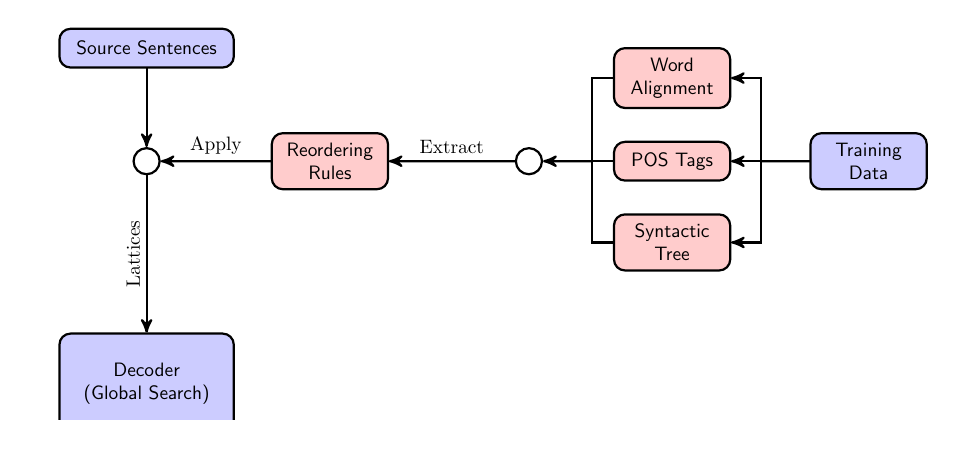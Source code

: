 \newlength\mylens
\setlength{\mylens}{1cm}

\begin{tikzpicture}[scale=0.7,
->,>=stealth', grow=right, level 1/.style={sibling distance=1.3\mylens}, level distance=4\mylens,
node/.style = {scale=0.7, align=center, inner sep=0pt, text centered, font=\sffamily, rectangle, rounded corners, draw=black, thick, fill=blue!20, text width=5em, minimum height = 2em, inner sep=5},
nodeimp/.style = {node, fill=red!20},
lab/.style={scale=0.7}
]


\node(A) [node, text width=8em] at (0, 0) {Source Sentences};
%\node(B) [node, below=\mylens of A] {Reordering};
\node(B) [draw=black, thick, circle, below=\mylens of A] {};
\node(C) [node, text width=8em, text height=4ex, below=2\mylens of B] {Decoder\\ (Global Search)\\ \vphantom{x}};

\node (CW) [left=1pt of C.south west] {};
\node (CE) [right=1pt of C.south east] {};
\draw[-, line width=10pt, white] (CW) to (CE);
%\node(XX) [below=0.1\mylens of C] {};
%\node(X) [node, draw=white, rounded corners=0, fill=white, maximum height = 0.1em] at (C.south) {};

\node(E) [nodeimp, right=1.4\mylens of B] {Reordering Rules};
\node(EE) [draw=black, thick, circle, right=1.6\mylens of E] {};

\node(F) [nodeimp, above right=0.3*\mylens and 2.85\mylens of E] {Word Alignment};
\node(G) [nodeimp, right=2.85\mylens of E] {POS Tags};
\node(H) [nodeimp, below right=0.3*\mylens and 2.85\mylens of E] {Syntactic Tree};

\node(I) [node, right=\mylens of G] {Training Data};


\draw[->, thick] (A) to (B);
\draw[white] (C) to node[lab, black, midway, sloped, above] {Lattices} (B);
\draw[->, thick] (B) to (C);
\draw[->, thick] (E) to node[lab, midway, above] {Apply} (B);
\draw[->, thick] (EE) to node[lab, midway, above] {Extract} (E);

\node(Saa) [right=0.5\mylens of EE] {};
\node(Sbb) [left=0.5\mylens of I] {};

\coordinate(Sa) at (Saa.base);
\coordinate(Sb) at (Sbb.base);

\draw[->, thick] (Sa) to (EE);
\draw[-, thick] (I) to (Sb);

\draw[-, thick] (F.west) -| (Sa);
\draw[-, thick] (G.west) -| (Sa);
\draw[-, thick] (H.west) -| (Sa);

\draw[->, thick] (Sb) |- (F.east);
\draw[->, thick] (Sb) |- (G.east);
\draw[->, thick] (Sb) |- (H.east);

%\node(2) [below=1cm of A, node, minimum height = 10 em] at (0\myxa,3\myya) {Decoder};
%\node(3) [node] at (0\myxa,2\myya) {Target Sentences};


%\node(1) [nodeimp] at (3\myxa,4\myya) {Reordering Rules};

%\draw[->] (0) to node [midway, sloped, below] {} node [midway, sloped, above] {} (1);

\end{tikzpicture}